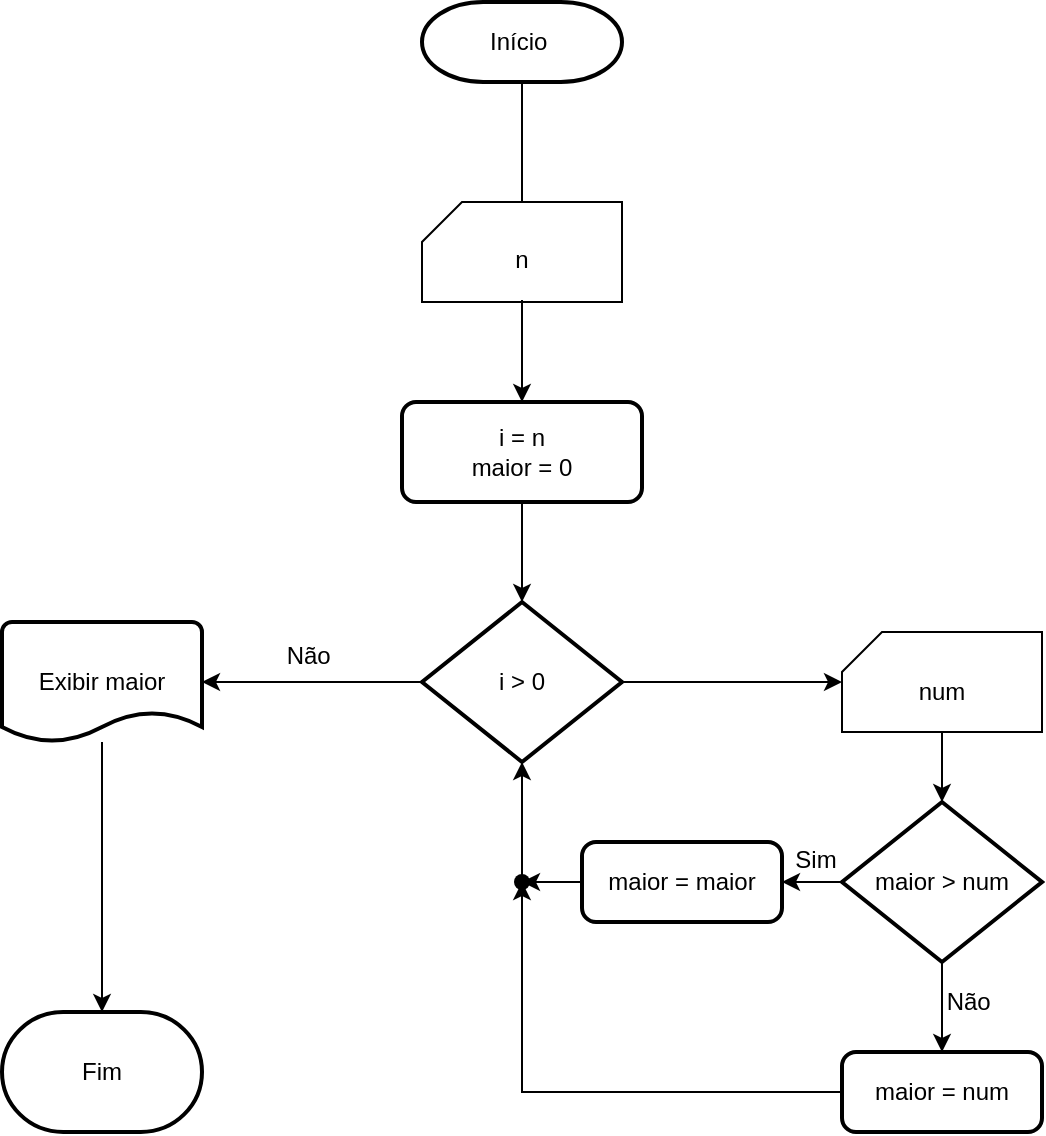 <mxfile version="24.1.0" type="google">
  <diagram name="Página-1" id="XkicSwHo4gfjiSV6A3i-">
    <mxGraphModel grid="1" page="1" gridSize="10" guides="1" tooltips="1" connect="1" arrows="1" fold="1" pageScale="1" pageWidth="827" pageHeight="1169" math="0" shadow="0">
      <root>
        <mxCell id="0" />
        <mxCell id="1" parent="0" />
        <mxCell id="w0aAWbvhuxzaIb0BOkWs-4" value="" style="edgeStyle=orthogonalEdgeStyle;rounded=0;orthogonalLoop=1;jettySize=auto;html=1;" edge="1" parent="1" source="w0aAWbvhuxzaIb0BOkWs-1" target="w0aAWbvhuxzaIb0BOkWs-3">
          <mxGeometry relative="1" as="geometry" />
        </mxCell>
        <mxCell id="w0aAWbvhuxzaIb0BOkWs-1" value="Início&amp;nbsp;" style="strokeWidth=2;html=1;shape=mxgraph.flowchart.terminator;whiteSpace=wrap;" vertex="1" parent="1">
          <mxGeometry x="330" y="40" width="100" height="40" as="geometry" />
        </mxCell>
        <mxCell id="w0aAWbvhuxzaIb0BOkWs-2" value="" style="verticalLabelPosition=bottom;verticalAlign=top;html=1;shape=card;whiteSpace=wrap;size=20;arcSize=12;" vertex="1" parent="1">
          <mxGeometry x="330" y="140" width="100" height="50" as="geometry" />
        </mxCell>
        <mxCell id="w0aAWbvhuxzaIb0BOkWs-7" value="" style="edgeStyle=orthogonalEdgeStyle;rounded=0;orthogonalLoop=1;jettySize=auto;html=1;" edge="1" parent="1" source="w0aAWbvhuxzaIb0BOkWs-3" target="w0aAWbvhuxzaIb0BOkWs-6">
          <mxGeometry relative="1" as="geometry" />
        </mxCell>
        <mxCell id="w0aAWbvhuxzaIb0BOkWs-3" value="n" style="text;strokeColor=none;align=center;fillColor=none;html=1;verticalAlign=middle;whiteSpace=wrap;rounded=0;" vertex="1" parent="1">
          <mxGeometry x="345" y="149" width="70" height="40" as="geometry" />
        </mxCell>
        <mxCell id="w0aAWbvhuxzaIb0BOkWs-9" value="" style="edgeStyle=orthogonalEdgeStyle;rounded=0;orthogonalLoop=1;jettySize=auto;html=1;" edge="1" parent="1" source="w0aAWbvhuxzaIb0BOkWs-6" target="w0aAWbvhuxzaIb0BOkWs-8">
          <mxGeometry relative="1" as="geometry" />
        </mxCell>
        <mxCell id="w0aAWbvhuxzaIb0BOkWs-6" value="i = n&lt;div&gt;maior = 0&lt;/div&gt;" style="rounded=1;whiteSpace=wrap;html=1;absoluteArcSize=1;arcSize=14;strokeWidth=2;" vertex="1" parent="1">
          <mxGeometry x="320" y="240" width="120" height="50" as="geometry" />
        </mxCell>
        <mxCell id="w0aAWbvhuxzaIb0BOkWs-11" value="" style="edgeStyle=orthogonalEdgeStyle;rounded=0;orthogonalLoop=1;jettySize=auto;html=1;" edge="1" parent="1" source="w0aAWbvhuxzaIb0BOkWs-8" target="w0aAWbvhuxzaIb0BOkWs-10">
          <mxGeometry relative="1" as="geometry" />
        </mxCell>
        <mxCell id="w0aAWbvhuxzaIb0BOkWs-14" value="" style="edgeStyle=orthogonalEdgeStyle;rounded=0;orthogonalLoop=1;jettySize=auto;html=1;" edge="1" parent="1" source="w0aAWbvhuxzaIb0BOkWs-8" target="w0aAWbvhuxzaIb0BOkWs-13">
          <mxGeometry relative="1" as="geometry" />
        </mxCell>
        <mxCell id="w0aAWbvhuxzaIb0BOkWs-8" value="i &amp;gt; 0" style="strokeWidth=2;html=1;shape=mxgraph.flowchart.decision;whiteSpace=wrap;" vertex="1" parent="1">
          <mxGeometry x="330" y="340" width="100" height="80" as="geometry" />
        </mxCell>
        <mxCell id="w0aAWbvhuxzaIb0BOkWs-29" style="edgeStyle=orthogonalEdgeStyle;rounded=0;orthogonalLoop=1;jettySize=auto;html=1;" edge="1" parent="1" source="w0aAWbvhuxzaIb0BOkWs-10" target="w0aAWbvhuxzaIb0BOkWs-28">
          <mxGeometry relative="1" as="geometry" />
        </mxCell>
        <mxCell id="w0aAWbvhuxzaIb0BOkWs-10" value="Exibir maior" style="strokeWidth=2;html=1;shape=mxgraph.flowchart.document2;whiteSpace=wrap;size=0.25;" vertex="1" parent="1">
          <mxGeometry x="120" y="350" width="100" height="60" as="geometry" />
        </mxCell>
        <mxCell id="w0aAWbvhuxzaIb0BOkWs-12" value="Não&amp;nbsp;" style="text;strokeColor=none;align=center;fillColor=none;html=1;verticalAlign=middle;whiteSpace=wrap;rounded=0;" vertex="1" parent="1">
          <mxGeometry x="240" y="347" width="70" height="40" as="geometry" />
        </mxCell>
        <mxCell id="w0aAWbvhuxzaIb0BOkWs-13" value="" style="verticalLabelPosition=bottom;verticalAlign=top;html=1;shape=card;whiteSpace=wrap;size=20;arcSize=12;" vertex="1" parent="1">
          <mxGeometry x="540" y="355" width="100" height="50" as="geometry" />
        </mxCell>
        <mxCell id="w0aAWbvhuxzaIb0BOkWs-17" value="" style="edgeStyle=orthogonalEdgeStyle;rounded=0;orthogonalLoop=1;jettySize=auto;html=1;" edge="1" parent="1" source="w0aAWbvhuxzaIb0BOkWs-15" target="w0aAWbvhuxzaIb0BOkWs-16">
          <mxGeometry relative="1" as="geometry">
            <Array as="points">
              <mxPoint x="600" y="380" />
            </Array>
          </mxGeometry>
        </mxCell>
        <mxCell id="w0aAWbvhuxzaIb0BOkWs-15" value="num" style="text;strokeColor=none;align=center;fillColor=none;html=1;verticalAlign=middle;whiteSpace=wrap;rounded=0;" vertex="1" parent="1">
          <mxGeometry x="555" y="365" width="70" height="40" as="geometry" />
        </mxCell>
        <mxCell id="w0aAWbvhuxzaIb0BOkWs-20" value="" style="edgeStyle=orthogonalEdgeStyle;rounded=0;orthogonalLoop=1;jettySize=auto;html=1;" edge="1" parent="1" source="w0aAWbvhuxzaIb0BOkWs-16" target="w0aAWbvhuxzaIb0BOkWs-18">
          <mxGeometry relative="1" as="geometry" />
        </mxCell>
        <mxCell id="w0aAWbvhuxzaIb0BOkWs-25" value="" style="edgeStyle=orthogonalEdgeStyle;rounded=0;orthogonalLoop=1;jettySize=auto;html=1;" edge="1" parent="1" source="w0aAWbvhuxzaIb0BOkWs-16" target="w0aAWbvhuxzaIb0BOkWs-19">
          <mxGeometry relative="1" as="geometry" />
        </mxCell>
        <mxCell id="w0aAWbvhuxzaIb0BOkWs-16" value="maior &amp;gt; num" style="strokeWidth=2;html=1;shape=mxgraph.flowchart.decision;whiteSpace=wrap;" vertex="1" parent="1">
          <mxGeometry x="540" y="440" width="100" height="80" as="geometry" />
        </mxCell>
        <mxCell id="w0aAWbvhuxzaIb0BOkWs-18" value="maior = num" style="rounded=1;whiteSpace=wrap;html=1;absoluteArcSize=1;arcSize=14;strokeWidth=2;" vertex="1" parent="1">
          <mxGeometry x="540" y="565" width="100" height="40" as="geometry" />
        </mxCell>
        <mxCell id="w0aAWbvhuxzaIb0BOkWs-22" value="" style="edgeStyle=orthogonalEdgeStyle;rounded=0;orthogonalLoop=1;jettySize=auto;html=1;" edge="1" parent="1" source="w0aAWbvhuxzaIb0BOkWs-19" target="w0aAWbvhuxzaIb0BOkWs-21">
          <mxGeometry relative="1" as="geometry" />
        </mxCell>
        <mxCell id="w0aAWbvhuxzaIb0BOkWs-19" value="maior = maior" style="rounded=1;whiteSpace=wrap;html=1;absoluteArcSize=1;arcSize=14;strokeWidth=2;" vertex="1" parent="1">
          <mxGeometry x="410" y="460" width="100" height="40" as="geometry" />
        </mxCell>
        <mxCell id="w0aAWbvhuxzaIb0BOkWs-24" value="" style="edgeStyle=orthogonalEdgeStyle;rounded=0;orthogonalLoop=1;jettySize=auto;html=1;" edge="1" parent="1" source="w0aAWbvhuxzaIb0BOkWs-21" target="w0aAWbvhuxzaIb0BOkWs-8">
          <mxGeometry relative="1" as="geometry" />
        </mxCell>
        <mxCell id="w0aAWbvhuxzaIb0BOkWs-21" value="" style="shape=waypoint;sketch=0;size=6;pointerEvents=1;points=[];fillColor=default;resizable=0;rotatable=0;perimeter=centerPerimeter;snapToPoint=1;rounded=1;arcSize=14;strokeWidth=2;" vertex="1" parent="1">
          <mxGeometry x="370" y="470" width="20" height="20" as="geometry" />
        </mxCell>
        <mxCell id="w0aAWbvhuxzaIb0BOkWs-23" style="edgeStyle=orthogonalEdgeStyle;rounded=0;orthogonalLoop=1;jettySize=auto;html=1;entryX=0.25;entryY=1.15;entryDx=0;entryDy=0;entryPerimeter=0;" edge="1" parent="1" source="w0aAWbvhuxzaIb0BOkWs-18" target="w0aAWbvhuxzaIb0BOkWs-21">
          <mxGeometry relative="1" as="geometry" />
        </mxCell>
        <mxCell id="w0aAWbvhuxzaIb0BOkWs-26" value="Não&amp;nbsp;" style="text;strokeColor=none;align=center;fillColor=none;html=1;verticalAlign=middle;whiteSpace=wrap;rounded=0;" vertex="1" parent="1">
          <mxGeometry x="570" y="520" width="70" height="40" as="geometry" />
        </mxCell>
        <mxCell id="w0aAWbvhuxzaIb0BOkWs-27" value="Sim" style="text;strokeColor=none;align=center;fillColor=none;html=1;verticalAlign=middle;whiteSpace=wrap;rounded=0;" vertex="1" parent="1">
          <mxGeometry x="492" y="449" width="70" height="40" as="geometry" />
        </mxCell>
        <mxCell id="w0aAWbvhuxzaIb0BOkWs-28" value="Fim" style="strokeWidth=2;html=1;shape=mxgraph.flowchart.terminator;whiteSpace=wrap;" vertex="1" parent="1">
          <mxGeometry x="120" y="545" width="100" height="60" as="geometry" />
        </mxCell>
      </root>
    </mxGraphModel>
  </diagram>
</mxfile>
